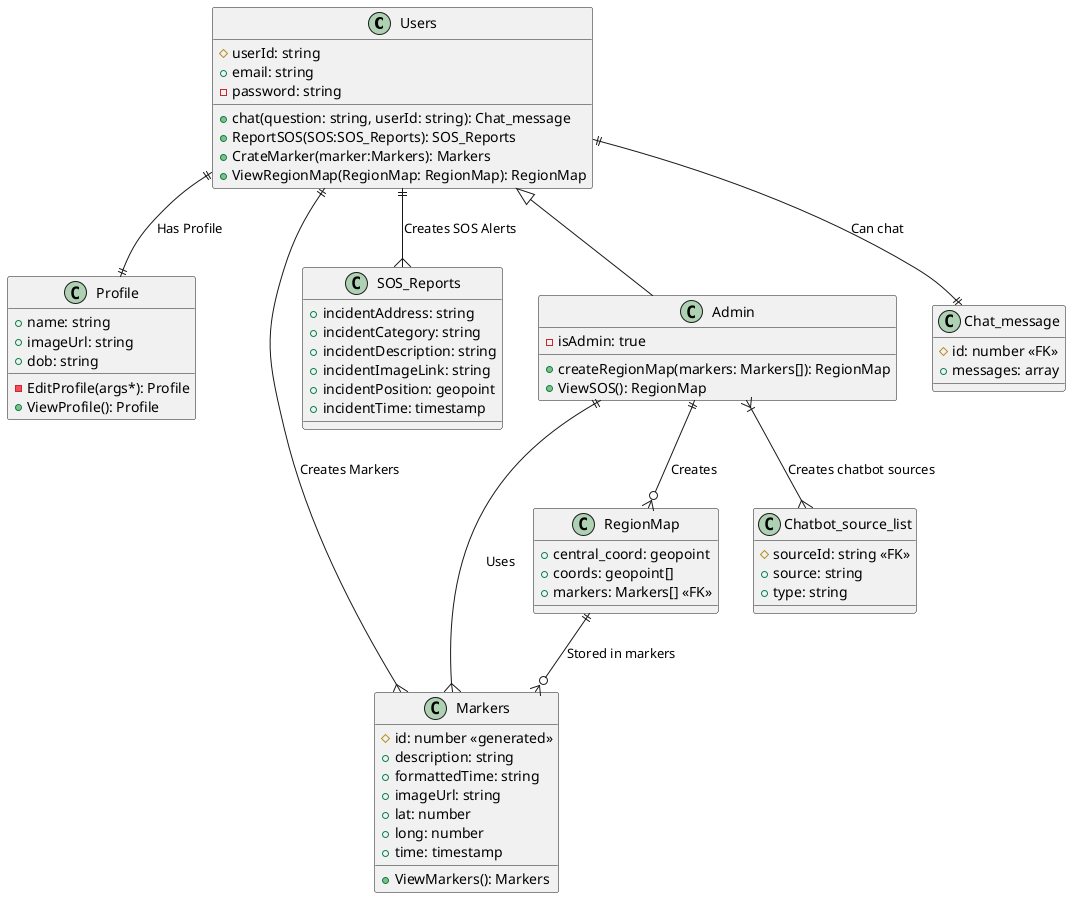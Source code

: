@startuml hestia

class Users {
  #userId: string
  +email: string
  -password: string
  +chat(question: string, userId: string): Chat_message
  +ReportSOS(SOS:SOS_Reports): SOS_Reports
  +CrateMarker(marker:Markers): Markers
  +ViewRegionMap(RegionMap: RegionMap): RegionMap
}

class Profile {
  +name: string
  +imageUrl: string
  +dob: string
  -EditProfile(args*): Profile
  +ViewProfile(): Profile
}

class Markers {
  #id: number <<generated>>
  +description: string
  +formattedTime: string
  +imageUrl: string
  +lat: number
  +long: number
  +time: timestamp
  +ViewMarkers(): Markers
}

class SOS_Reports {
  +incidentAddress: string
  +incidentCategory: string
  +incidentDescription: string
  +incidentImageLink: string
  +incidentPosition: geopoint
  +incidentTime: timestamp
}

class RegionMap {
  +central_coord: geopoint
  +coords: geopoint[]
  +markers: Markers[] <<FK>>
}

class Admin extends Users {
  -isAdmin: true
  +createRegionMap(markers: Markers[]): RegionMap
  +ViewSOS(): RegionMap
}

class Chatbot_source_list {
  #sourceId: string <<FK>>
  +source: string
  +type: string
}

class Chat_message {
  #id: number <<FK>>
  +messages: array
}

Users ||--|| Profile: Has Profile
Users ||--{ Markers: Creates Markers
Users ||--{ SOS_Reports: Creates SOS Alerts
RegionMap ||--o{ Markers: Stored in markers
Admin }|--{ Chatbot_source_list: Creates chatbot sources
Users ||--|| Chat_message: Can chat
Admin ||--o{ RegionMap: Creates
Admin ||--{ Markers: Uses

@enduml